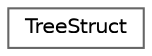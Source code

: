 digraph "Graphical Class Hierarchy"
{
 // LATEX_PDF_SIZE
  bgcolor="transparent";
  edge [fontname=Helvetica,fontsize=10,labelfontname=Helvetica,labelfontsize=10];
  node [fontname=Helvetica,fontsize=10,shape=box,height=0.2,width=0.4];
  rankdir="LR";
  Node0 [id="Node000000",label="TreeStruct",height=0.2,width=0.4,color="grey40", fillcolor="white", style="filled",URL="$struct_tree_struct.html",tooltip="Tree: Exported struct."];
}
